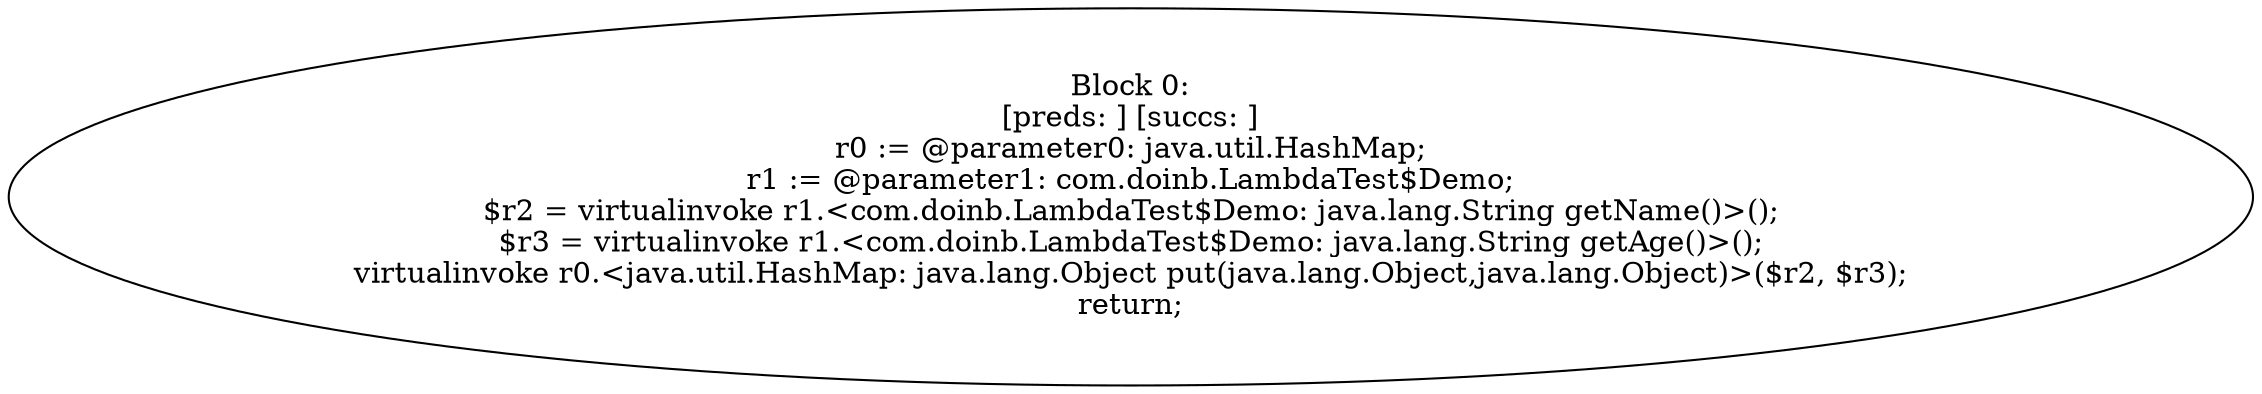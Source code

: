 digraph "unitGraph" {
    "Block 0:
[preds: ] [succs: ]
r0 := @parameter0: java.util.HashMap;
r1 := @parameter1: com.doinb.LambdaTest$Demo;
$r2 = virtualinvoke r1.<com.doinb.LambdaTest$Demo: java.lang.String getName()>();
$r3 = virtualinvoke r1.<com.doinb.LambdaTest$Demo: java.lang.String getAge()>();
virtualinvoke r0.<java.util.HashMap: java.lang.Object put(java.lang.Object,java.lang.Object)>($r2, $r3);
return;
"
}
